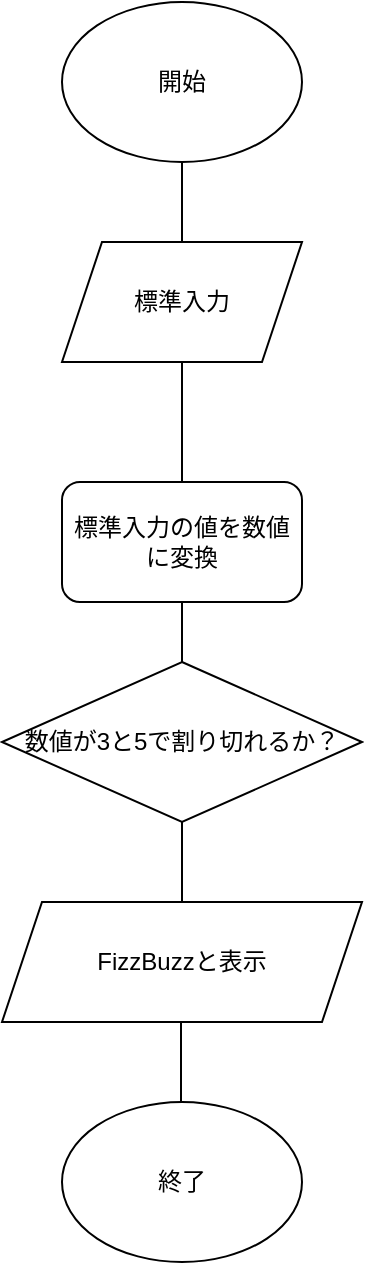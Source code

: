 <mxfile version="14.8.2" type="github">
  <diagram id="8V3x37mZcOAq5DUckVYy" name="Page-1">
    <mxGraphModel dx="708" dy="607" grid="1" gridSize="10" guides="1" tooltips="1" connect="1" arrows="1" fold="1" page="1" pageScale="1" pageWidth="827" pageHeight="1169" math="0" shadow="0">
      <root>
        <mxCell id="0" />
        <mxCell id="1" parent="0" />
        <mxCell id="QzjwNVvtofFKDibbvqYL-1" value="開始" style="ellipse;whiteSpace=wrap;html=1;" vertex="1" parent="1">
          <mxGeometry x="320" y="40" width="120" height="80" as="geometry" />
        </mxCell>
        <mxCell id="QzjwNVvtofFKDibbvqYL-2" value="" style="endArrow=none;html=1;" edge="1" parent="1">
          <mxGeometry width="50" height="50" relative="1" as="geometry">
            <mxPoint x="380" y="160" as="sourcePoint" />
            <mxPoint x="380" y="120" as="targetPoint" />
          </mxGeometry>
        </mxCell>
        <mxCell id="QzjwNVvtofFKDibbvqYL-3" value="標準入力" style="shape=parallelogram;perimeter=parallelogramPerimeter;whiteSpace=wrap;html=1;fixedSize=1;" vertex="1" parent="1">
          <mxGeometry x="320" y="160" width="120" height="60" as="geometry" />
        </mxCell>
        <mxCell id="QzjwNVvtofFKDibbvqYL-7" style="edgeStyle=orthogonalEdgeStyle;rounded=0;orthogonalLoop=1;jettySize=auto;html=1;exitX=0.5;exitY=0;exitDx=0;exitDy=0;" edge="1" parent="1" source="QzjwNVvtofFKDibbvqYL-5">
          <mxGeometry relative="1" as="geometry">
            <mxPoint x="380" y="280" as="targetPoint" />
          </mxGeometry>
        </mxCell>
        <mxCell id="QzjwNVvtofFKDibbvqYL-5" value="標準入力の値を数値に変換" style="rounded=1;whiteSpace=wrap;html=1;" vertex="1" parent="1">
          <mxGeometry x="320" y="280" width="120" height="60" as="geometry" />
        </mxCell>
        <mxCell id="QzjwNVvtofFKDibbvqYL-6" value="" style="endArrow=none;html=1;" edge="1" parent="1">
          <mxGeometry width="50" height="50" relative="1" as="geometry">
            <mxPoint x="380" y="280" as="sourcePoint" />
            <mxPoint x="380" y="220" as="targetPoint" />
          </mxGeometry>
        </mxCell>
        <mxCell id="QzjwNVvtofFKDibbvqYL-9" value="" style="endArrow=none;html=1;" edge="1" parent="1">
          <mxGeometry width="50" height="50" relative="1" as="geometry">
            <mxPoint x="380" y="400" as="sourcePoint" />
            <mxPoint x="380" y="340" as="targetPoint" />
          </mxGeometry>
        </mxCell>
        <mxCell id="QzjwNVvtofFKDibbvqYL-10" value="数値が3と5で割り切れるか？" style="rhombus;whiteSpace=wrap;html=1;" vertex="1" parent="1">
          <mxGeometry x="290" y="370" width="180" height="80" as="geometry" />
        </mxCell>
        <mxCell id="QzjwNVvtofFKDibbvqYL-11" value="" style="endArrow=classic;html=1;exitX=0.5;exitY=1;exitDx=0;exitDy=0;" edge="1" parent="1" source="QzjwNVvtofFKDibbvqYL-10">
          <mxGeometry width="50" height="50" relative="1" as="geometry">
            <mxPoint x="340" y="560" as="sourcePoint" />
            <mxPoint x="380" y="520" as="targetPoint" />
          </mxGeometry>
        </mxCell>
        <mxCell id="QzjwNVvtofFKDibbvqYL-12" value="FizzBuzzと表示" style="shape=parallelogram;perimeter=parallelogramPerimeter;whiteSpace=wrap;html=1;fixedSize=1;" vertex="1" parent="1">
          <mxGeometry x="290" y="490" width="180" height="60" as="geometry" />
        </mxCell>
        <mxCell id="QzjwNVvtofFKDibbvqYL-13" value="" style="endArrow=none;html=1;" edge="1" parent="1">
          <mxGeometry width="50" height="50" relative="1" as="geometry">
            <mxPoint x="379.5" y="590" as="sourcePoint" />
            <mxPoint x="379.5" y="550" as="targetPoint" />
          </mxGeometry>
        </mxCell>
        <mxCell id="QzjwNVvtofFKDibbvqYL-14" value="終了" style="ellipse;whiteSpace=wrap;html=1;" vertex="1" parent="1">
          <mxGeometry x="320" y="590" width="120" height="80" as="geometry" />
        </mxCell>
      </root>
    </mxGraphModel>
  </diagram>
</mxfile>
